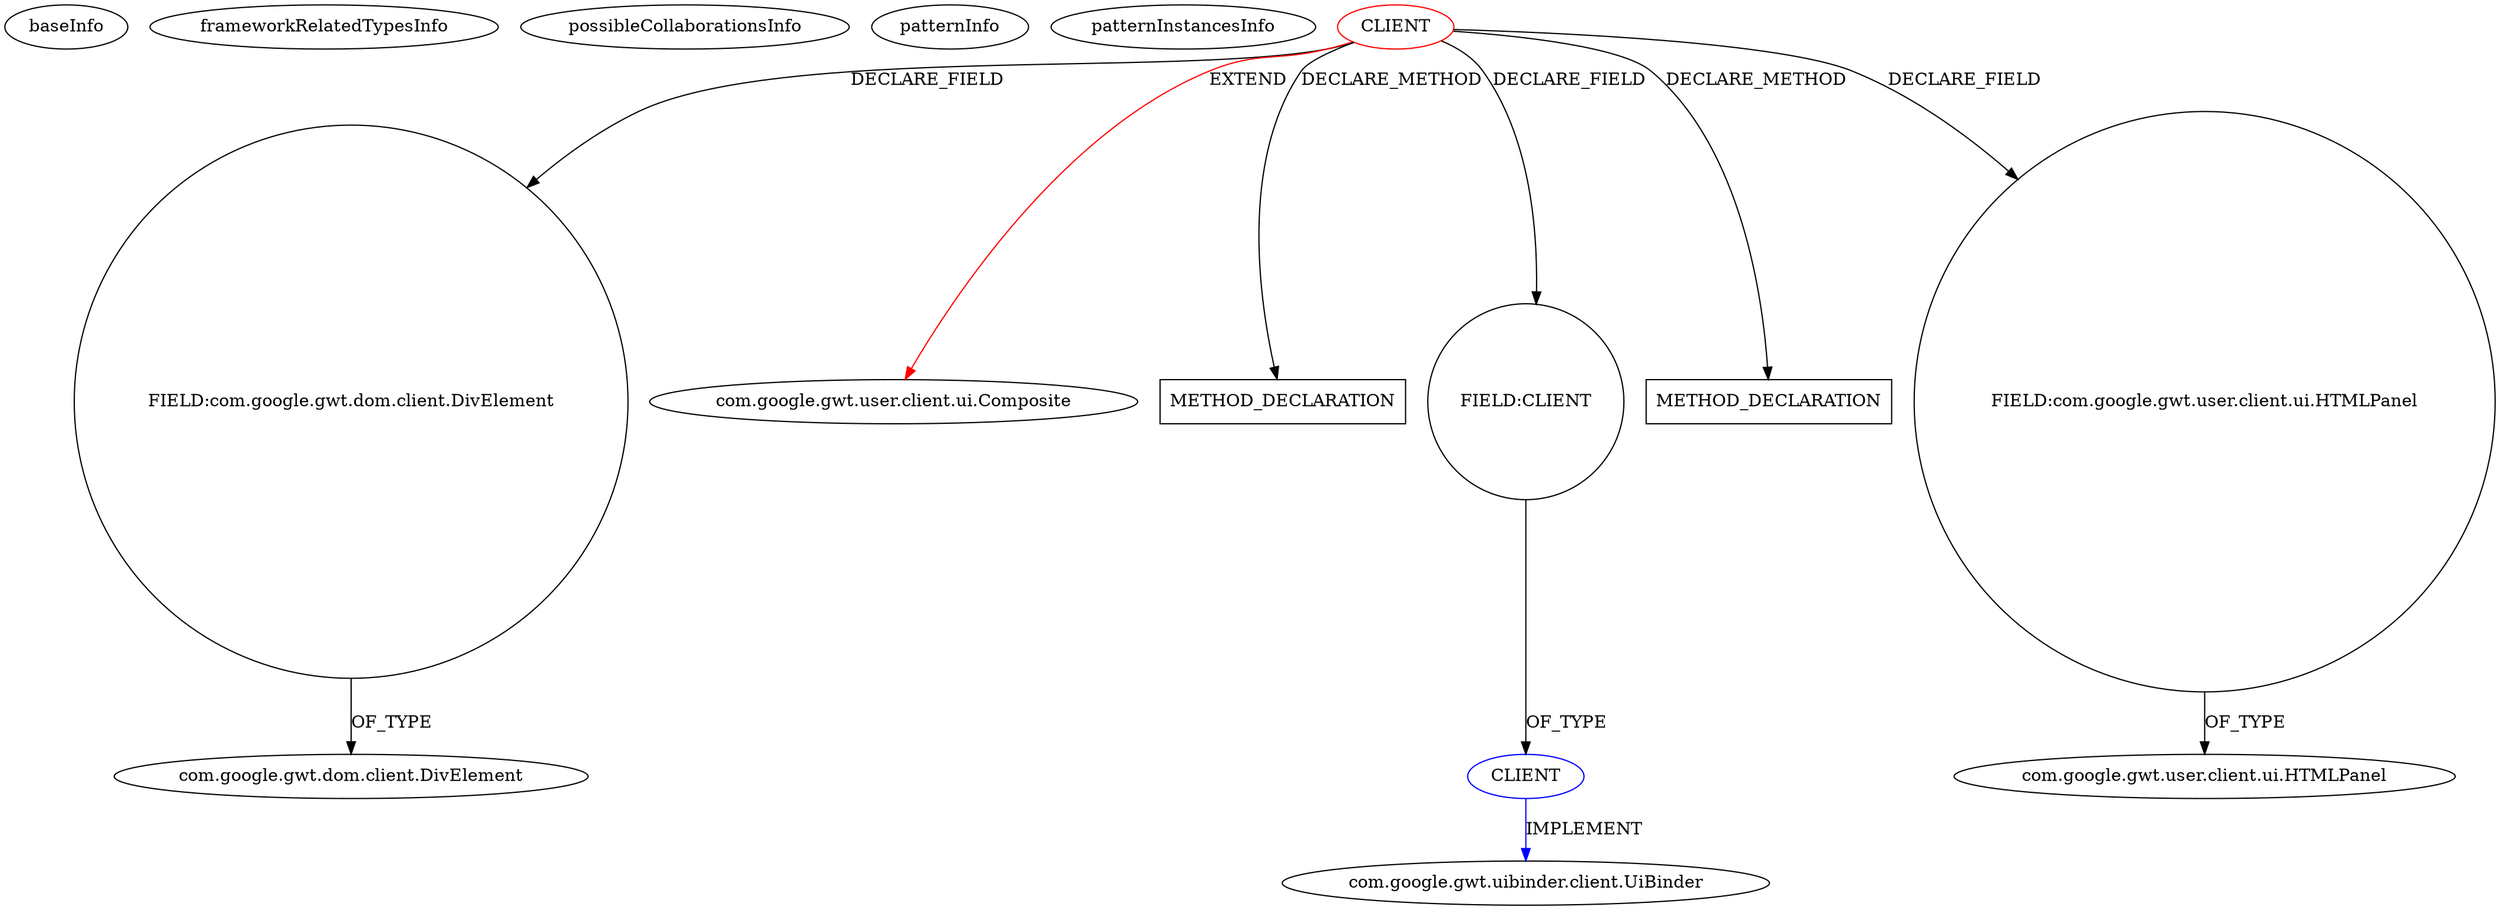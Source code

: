 digraph {
baseInfo[graphId=1401,category="pattern",isAnonymous=false,possibleRelation=true]
frameworkRelatedTypesInfo[0="com.google.gwt.user.client.ui.Composite"]
possibleCollaborationsInfo[0="1401~FIELD_TYPE_DECLARATION-~com.google.gwt.user.client.ui.Composite ~com.google.gwt.uibinder.client.UiBinder ~false~false"]
patternInfo[frequency=2.0,patternRootClient=0]
patternInstancesInfo[0="pandurangpatil-gwt-youtube~/pandurangpatil-gwt-youtube/gwt-youtube-master/gwt-youtube-player/src/main/java/open/pandurang/gwt/youtube/client/YouTubePlayer.java~YouTubePlayer~4258",1="cbopp-gwt-taglist~/cbopp-gwt-taglist/gwt-taglist-master/src/main/java/com/virilis_software/gwt/taglist/client/comp/tag/TagView.java~TagView~1029"]
7[label="com.google.gwt.dom.client.DivElement",vertexType="FRAMEWORK_CLASS_TYPE",isFrameworkType=false]
6[label="FIELD:com.google.gwt.dom.client.DivElement",vertexType="FIELD_DECLARATION",isFrameworkType=false,shape=circle]
0[label="CLIENT",vertexType="ROOT_CLIENT_CLASS_DECLARATION",isFrameworkType=false,color=red]
1[label="com.google.gwt.user.client.ui.Composite",vertexType="FRAMEWORK_CLASS_TYPE",isFrameworkType=false]
142[label="METHOD_DECLARATION",vertexType="CLIENT_METHOD_DECLARATION",isFrameworkType=false,shape=box]
16[label="FIELD:CLIENT",vertexType="FIELD_DECLARATION",isFrameworkType=false,shape=circle]
90[label="METHOD_DECLARATION",vertexType="CLIENT_METHOD_DECLARATION",isFrameworkType=false,shape=box]
2[label="FIELD:com.google.gwt.user.client.ui.HTMLPanel",vertexType="FIELD_DECLARATION",isFrameworkType=false,shape=circle]
3[label="com.google.gwt.user.client.ui.HTMLPanel",vertexType="FRAMEWORK_CLASS_TYPE",isFrameworkType=false]
17[label="CLIENT",vertexType="REFERENCE_CLIENT_CLASS_DECLARATION",isFrameworkType=false,color=blue]
18[label="com.google.gwt.uibinder.client.UiBinder",vertexType="FRAMEWORK_INTERFACE_TYPE",isFrameworkType=false]
2->3[label="OF_TYPE"]
0->6[label="DECLARE_FIELD"]
16->17[label="OF_TYPE"]
6->7[label="OF_TYPE"]
0->90[label="DECLARE_METHOD"]
0->2[label="DECLARE_FIELD"]
17->18[label="IMPLEMENT",color=blue]
0->142[label="DECLARE_METHOD"]
0->1[label="EXTEND",color=red]
0->16[label="DECLARE_FIELD"]
}
